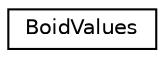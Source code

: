 digraph G
{
  edge [fontname="Helvetica",fontsize="10",labelfontname="Helvetica",labelfontsize="10"];
  node [fontname="Helvetica",fontsize="10",shape=record];
  rankdir=LR;
  Node1 [label="BoidValues",height=0.2,width=0.4,color="black", fillcolor="white", style="filled",URL="$d7/dd7/structBoidValues.html"];
}
